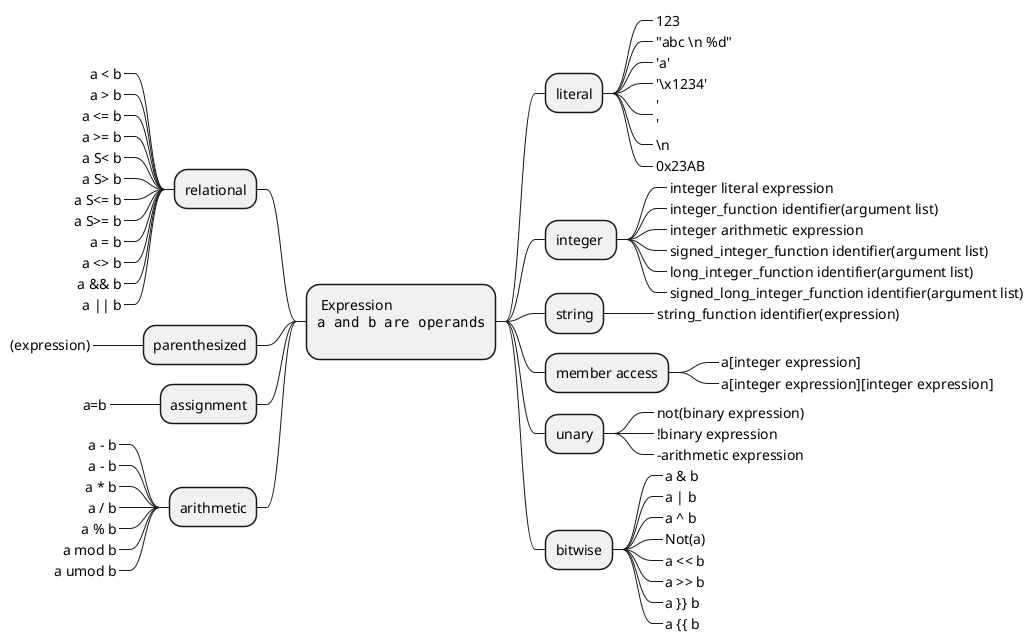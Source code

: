 @startmindmap
*: Expression
<code>
a and b are operands
</code>
;
++ literal
+++_ 123
+++_ "abc \\n %d"
+++_ 'a'
+++_ '\x1234'
+++_ '\n'
+++_ \\n
+++_ 0x23AB
++ integer 
+++_ integer literal expression
+++_ integer_function identifier(argument list)
+++_ integer arithmetic expression
+++_ signed_integer_function identifier(argument list)
+++_ long_integer_function identifier(argument list)
+++_ signed_long_integer_function identifier(argument list)
++ string
+++_ string_function identifier(expression)
++ member access
+++_ a[integer expression]
+++_ a[integer expression][integer expression]
++ unary
+++_ not(binary expression)
+++_ !binary expression
+++_ -arithmetic expression
++ bitwise
+++_ a & b
+++_ a | b
+++_ a ^ b
+++_ Not(a)
+++_ a << b
+++_ a >> b
+++_ a }} b
+++_ a {{ b
-- relational
---_ a < b
---_ a > b
---_ a <= b
---_ a >= b
---_ a S< b
---_ a S> b
---_ a S<= b
---_ a S>= b
---_ a = b
---_ a <> b
---_ a && b
---_ a || b
-- parenthesized
---_ (expression)
-- assignment
---_ a=b
-- arithmetic
---_ a - b
---_ a - b
---_ a * b
---_ a / b
---_ a % b
---_ a mod b
---_ a umod b
@endmindmap

